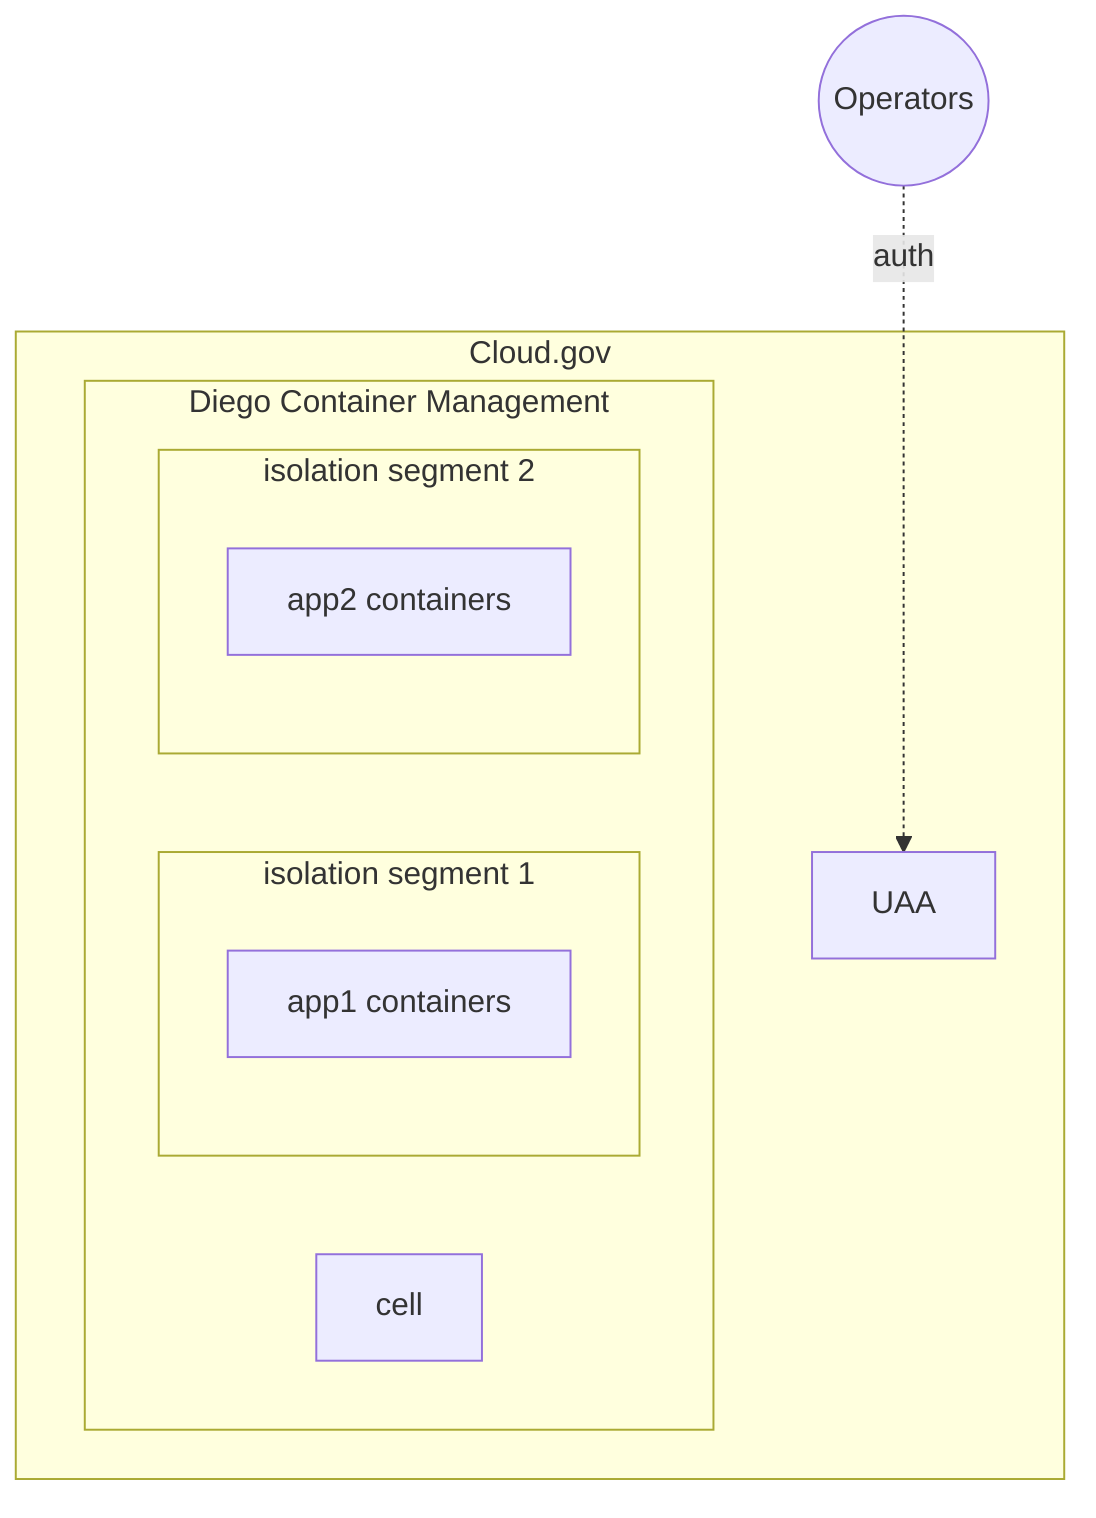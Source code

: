 %%title: CloudFoundy App Isolation

flowchart TD

%%style

%%External entities or services

gsaoperators((Operators))

%%Accreditation boundary

subgraph Cloud.gov

%%not diagrammed yet: AWS Commercial and App Customers path

  UAA[UAA]
  subgraph Diego[Diego Container Management]
    cell[cell]
    subgraph isolation segment 1
    app1[app1 containers]
    end
    subgraph isolation segment 2
    app2[app2 containers]
    end
  end
end

%%Connections

gsaoperators -.auth.-> UAA